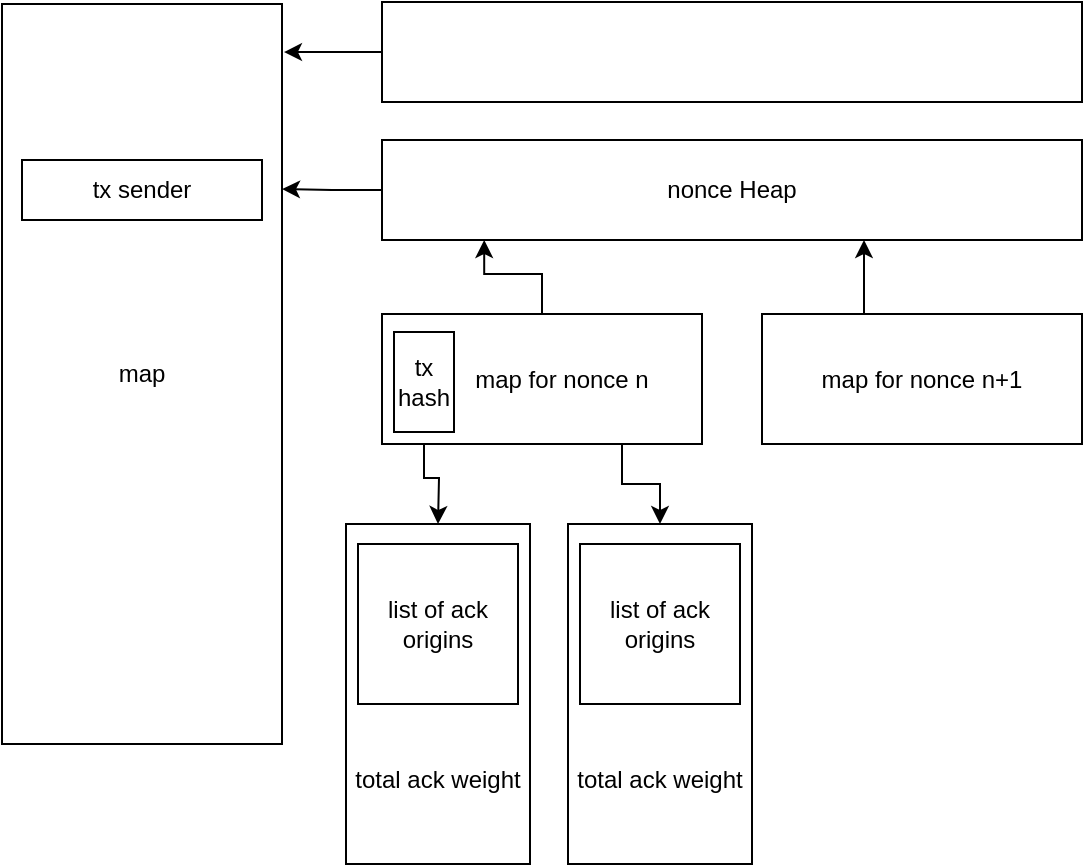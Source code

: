 <mxfile version="12.1.0" type="device" pages="1"><diagram id="LXaSTOXJTWftMmRktZGQ" name="Page-1"><mxGraphModel dx="1336" dy="811" grid="1" gridSize="10" guides="1" tooltips="1" connect="1" arrows="1" fold="1" page="1" pageScale="1" pageWidth="850" pageHeight="1100" math="0" shadow="0"><root><mxCell id="0"/><mxCell id="1" parent="0"/><mxCell id="wADetjP1wy_g8XZwG9q8-11" value="&lt;br&gt;&lt;br&gt;&lt;br&gt;&lt;br&gt;&lt;br&gt;&lt;br&gt;total ack weight" style="rounded=0;whiteSpace=wrap;html=1;" vertex="1" parent="1"><mxGeometry x="222" y="340" width="92" height="170" as="geometry"/></mxCell><mxCell id="wADetjP1wy_g8XZwG9q8-1" value="map" style="rounded=0;whiteSpace=wrap;html=1;" vertex="1" parent="1"><mxGeometry x="50" y="80" width="140" height="370" as="geometry"/></mxCell><mxCell id="wADetjP1wy_g8XZwG9q8-4" style="edgeStyle=orthogonalEdgeStyle;rounded=0;orthogonalLoop=1;jettySize=auto;html=1;exitX=0;exitY=0.5;exitDx=0;exitDy=0;entryX=1.007;entryY=0.065;entryDx=0;entryDy=0;entryPerimeter=0;" edge="1" parent="1" source="wADetjP1wy_g8XZwG9q8-2" target="wADetjP1wy_g8XZwG9q8-1"><mxGeometry relative="1" as="geometry"/></mxCell><mxCell id="wADetjP1wy_g8XZwG9q8-2" value="" style="rounded=0;whiteSpace=wrap;html=1;" vertex="1" parent="1"><mxGeometry x="240" y="79" width="350" height="50" as="geometry"/></mxCell><mxCell id="wADetjP1wy_g8XZwG9q8-5" style="edgeStyle=orthogonalEdgeStyle;rounded=0;orthogonalLoop=1;jettySize=auto;html=1;exitX=0;exitY=0.5;exitDx=0;exitDy=0;entryX=1;entryY=0.25;entryDx=0;entryDy=0;" edge="1" parent="1" source="wADetjP1wy_g8XZwG9q8-3" target="wADetjP1wy_g8XZwG9q8-1"><mxGeometry relative="1" as="geometry"/></mxCell><mxCell id="wADetjP1wy_g8XZwG9q8-3" value="nonce Heap" style="rounded=0;whiteSpace=wrap;html=1;" vertex="1" parent="1"><mxGeometry x="240" y="148" width="350" height="50" as="geometry"/></mxCell><mxCell id="wADetjP1wy_g8XZwG9q8-8" style="edgeStyle=orthogonalEdgeStyle;rounded=0;orthogonalLoop=1;jettySize=auto;html=1;exitX=0.5;exitY=0;exitDx=0;exitDy=0;entryX=0.146;entryY=1;entryDx=0;entryDy=0;entryPerimeter=0;" edge="1" parent="1" source="wADetjP1wy_g8XZwG9q8-6" target="wADetjP1wy_g8XZwG9q8-3"><mxGeometry relative="1" as="geometry"/></mxCell><mxCell id="wADetjP1wy_g8XZwG9q8-10" style="edgeStyle=orthogonalEdgeStyle;rounded=0;orthogonalLoop=1;jettySize=auto;html=1;exitX=0.5;exitY=1;exitDx=0;exitDy=0;" edge="1" parent="1" source="wADetjP1wy_g8XZwG9q8-18"><mxGeometry relative="1" as="geometry"><mxPoint x="268" y="340" as="targetPoint"/></mxGeometry></mxCell><mxCell id="wADetjP1wy_g8XZwG9q8-17" style="edgeStyle=orthogonalEdgeStyle;rounded=0;orthogonalLoop=1;jettySize=auto;html=1;exitX=0.75;exitY=1;exitDx=0;exitDy=0;entryX=0.5;entryY=0;entryDx=0;entryDy=0;" edge="1" parent="1" source="wADetjP1wy_g8XZwG9q8-6" target="wADetjP1wy_g8XZwG9q8-14"><mxGeometry relative="1" as="geometry"/></mxCell><mxCell id="wADetjP1wy_g8XZwG9q8-6" value="&amp;nbsp; &amp;nbsp; &amp;nbsp; map for nonce n" style="rounded=0;whiteSpace=wrap;html=1;" vertex="1" parent="1"><mxGeometry x="240" y="235" width="160" height="65" as="geometry"/></mxCell><mxCell id="wADetjP1wy_g8XZwG9q8-7" value="tx sender" style="rounded=0;whiteSpace=wrap;html=1;" vertex="1" parent="1"><mxGeometry x="60" y="158" width="120" height="30" as="geometry"/></mxCell><mxCell id="wADetjP1wy_g8XZwG9q8-9" value="list of ack origins" style="whiteSpace=wrap;html=1;aspect=fixed;" vertex="1" parent="1"><mxGeometry x="228" y="350" width="80" height="80" as="geometry"/></mxCell><mxCell id="wADetjP1wy_g8XZwG9q8-12" style="edgeStyle=orthogonalEdgeStyle;rounded=0;orthogonalLoop=1;jettySize=auto;html=1;exitX=0.5;exitY=0;exitDx=0;exitDy=0;entryX=0.146;entryY=1;entryDx=0;entryDy=0;entryPerimeter=0;" edge="1" parent="1"><mxGeometry relative="1" as="geometry"><mxPoint x="481" y="198" as="targetPoint"/><mxPoint x="485" y="235" as="sourcePoint"/></mxGeometry></mxCell><mxCell id="wADetjP1wy_g8XZwG9q8-13" value="map for nonce n+1" style="rounded=0;whiteSpace=wrap;html=1;" vertex="1" parent="1"><mxGeometry x="430" y="235" width="160" height="65" as="geometry"/></mxCell><mxCell id="wADetjP1wy_g8XZwG9q8-14" value="&lt;br&gt;&lt;br&gt;&lt;br&gt;&lt;br&gt;&lt;br&gt;&lt;br&gt;total ack weight" style="rounded=0;whiteSpace=wrap;html=1;" vertex="1" parent="1"><mxGeometry x="333" y="340" width="92" height="170" as="geometry"/></mxCell><mxCell id="wADetjP1wy_g8XZwG9q8-16" value="list of ack origins" style="whiteSpace=wrap;html=1;aspect=fixed;" vertex="1" parent="1"><mxGeometry x="339" y="350" width="80" height="80" as="geometry"/></mxCell><mxCell id="wADetjP1wy_g8XZwG9q8-18" value="tx hash" style="rounded=0;whiteSpace=wrap;html=1;" vertex="1" parent="1"><mxGeometry x="246" y="244" width="30" height="50" as="geometry"/></mxCell></root></mxGraphModel></diagram></mxfile>